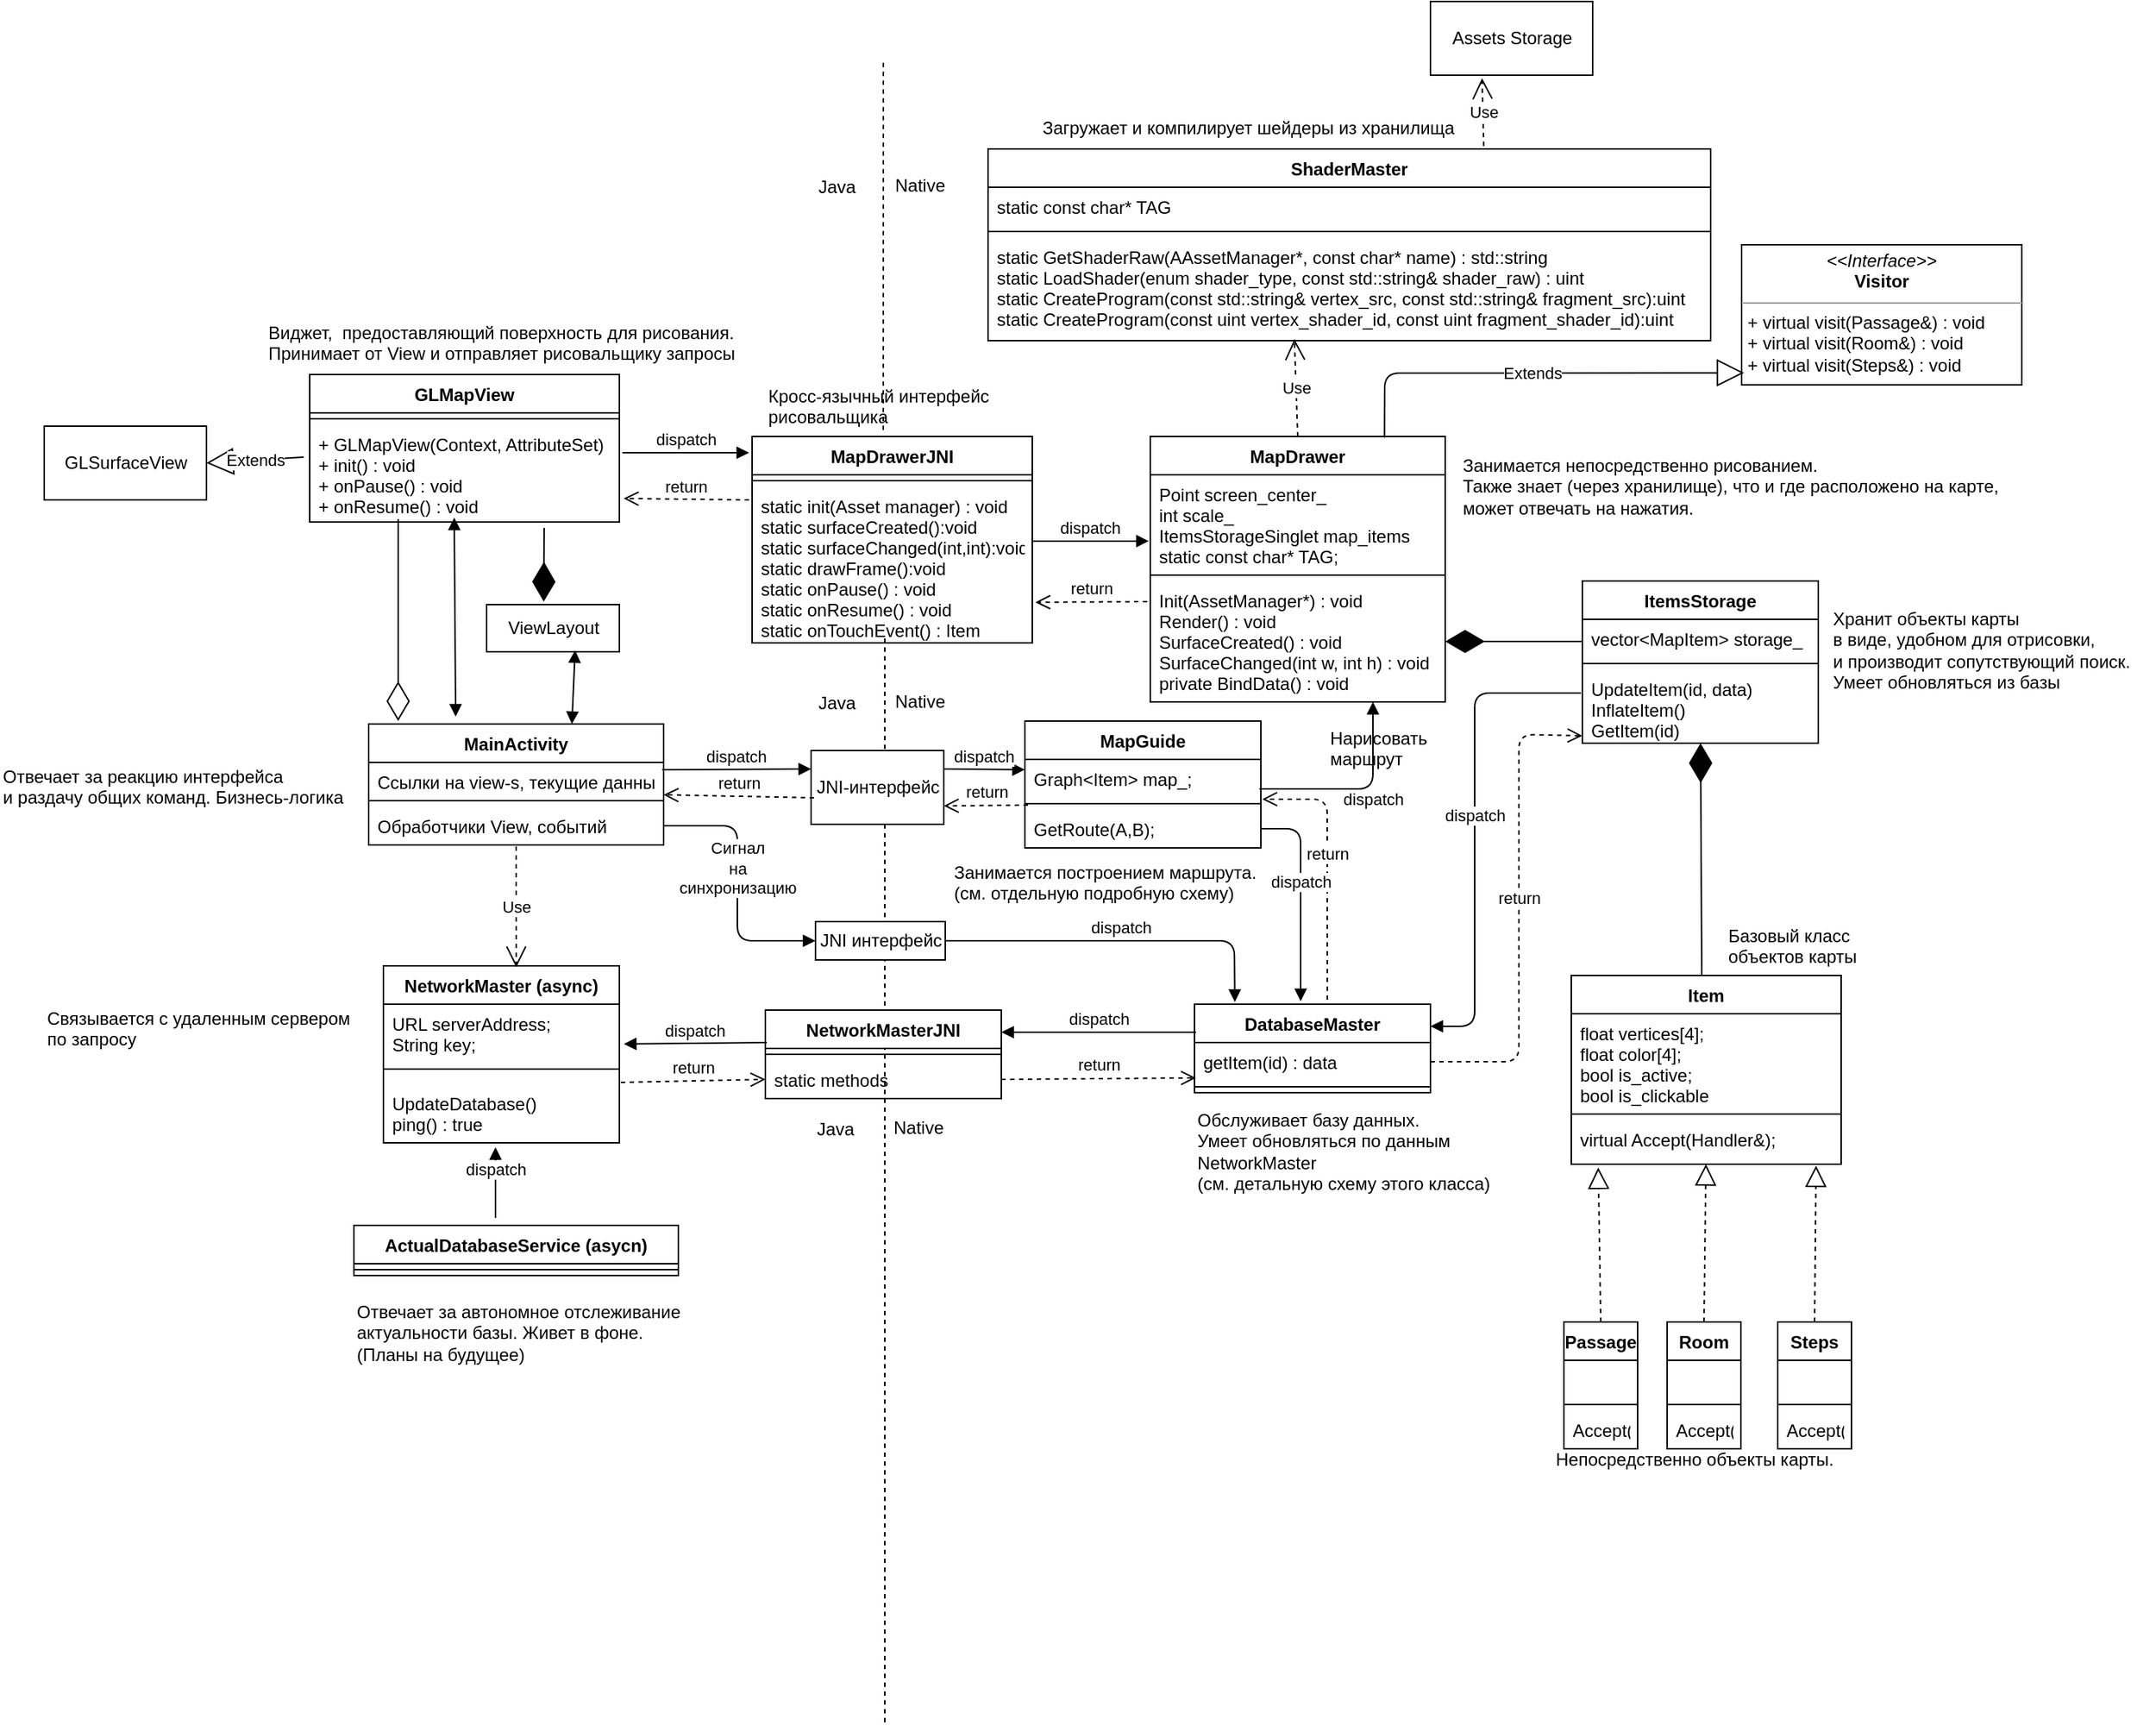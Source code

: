 <mxfile version="10.6.3" type="github"><diagram id="JObJFHsDsAyNmRAxUqJW" name="Page-1"><mxGraphModel dx="1478" dy="1519" grid="1" gridSize="10" guides="1" tooltips="1" connect="1" arrows="1" fold="1" page="1" pageScale="1" pageWidth="827" pageHeight="1169" math="0" shadow="0"><root><mxCell id="0"/><mxCell id="1" parent="0"/><mxCell id="-09ubPwVREnSHtqxiurW-2" value="MainActivity" style="swimlane;fontStyle=1;align=center;verticalAlign=top;childLayout=stackLayout;horizontal=1;startSize=26;horizontalStack=0;resizeParent=1;resizeParentMax=0;resizeLast=0;collapsible=1;marginBottom=0;" parent="1" vertex="1"><mxGeometry x="110" y="100" width="200" height="82" as="geometry"/></mxCell><mxCell id="-09ubPwVREnSHtqxiurW-3" value="Ссылки на view-s, текущие данные" style="text;strokeColor=none;fillColor=none;align=left;verticalAlign=top;spacingLeft=4;spacingRight=4;overflow=hidden;rotatable=0;points=[[0,0.5],[1,0.5]];portConstraint=eastwest;" parent="-09ubPwVREnSHtqxiurW-2" vertex="1"><mxGeometry y="26" width="200" height="22" as="geometry"/></mxCell><mxCell id="-09ubPwVREnSHtqxiurW-4" value="" style="line;strokeWidth=1;fillColor=none;align=left;verticalAlign=middle;spacingTop=-1;spacingLeft=3;spacingRight=3;rotatable=0;labelPosition=right;points=[];portConstraint=eastwest;" parent="-09ubPwVREnSHtqxiurW-2" vertex="1"><mxGeometry y="48" width="200" height="8" as="geometry"/></mxCell><mxCell id="-09ubPwVREnSHtqxiurW-5" value="Обработчики View, событий" style="text;strokeColor=none;fillColor=none;align=left;verticalAlign=top;spacingLeft=4;spacingRight=4;overflow=hidden;rotatable=0;points=[[0,0.5],[1,0.5]];portConstraint=eastwest;" parent="-09ubPwVREnSHtqxiurW-2" vertex="1"><mxGeometry y="56" width="200" height="26" as="geometry"/></mxCell><mxCell id="D-iuBu81aCTmKDNgx_cH-1" value="MapDrawer" style="swimlane;fontStyle=1;align=center;verticalAlign=top;childLayout=stackLayout;horizontal=1;startSize=26;horizontalStack=0;resizeParent=1;resizeParentMax=0;resizeLast=0;collapsible=1;marginBottom=0;" parent="1" vertex="1"><mxGeometry x="640" y="-95" width="200" height="180" as="geometry"/></mxCell><mxCell id="D-iuBu81aCTmKDNgx_cH-2" value="Point screen_center_&#10;int scale_&#10;ItemsStorageSinglet map_items&#10;static const char* TAG;" style="text;strokeColor=none;fillColor=none;align=left;verticalAlign=top;spacingLeft=4;spacingRight=4;overflow=hidden;rotatable=0;points=[[0,0.5],[1,0.5]];portConstraint=eastwest;" parent="D-iuBu81aCTmKDNgx_cH-1" vertex="1"><mxGeometry y="26" width="200" height="64" as="geometry"/></mxCell><mxCell id="D-iuBu81aCTmKDNgx_cH-3" value="" style="line;strokeWidth=1;fillColor=none;align=left;verticalAlign=middle;spacingTop=-1;spacingLeft=3;spacingRight=3;rotatable=0;labelPosition=right;points=[];portConstraint=eastwest;" parent="D-iuBu81aCTmKDNgx_cH-1" vertex="1"><mxGeometry y="90" width="200" height="8" as="geometry"/></mxCell><mxCell id="D-iuBu81aCTmKDNgx_cH-4" value="Init(AssetManager*) : void&#10;Render() : void&#10;SurfaceCreated() : void&#10;SurfaceChanged(int w, int h) : void&#10;private BindData() : void&#10;&#10;" style="text;strokeColor=none;fillColor=none;align=left;verticalAlign=top;spacingLeft=4;spacingRight=4;overflow=hidden;rotatable=0;points=[[0,0.5],[1,0.5]];portConstraint=eastwest;" parent="D-iuBu81aCTmKDNgx_cH-1" vertex="1"><mxGeometry y="98" width="200" height="82" as="geometry"/></mxCell><mxCell id="D-iuBu81aCTmKDNgx_cH-6" value="ItemsStorage&#10;&#10;" style="swimlane;fontStyle=1;align=center;verticalAlign=top;childLayout=stackLayout;horizontal=1;startSize=26;horizontalStack=0;resizeParent=1;resizeParentMax=0;resizeLast=0;collapsible=1;marginBottom=0;" parent="1" vertex="1"><mxGeometry x="933" y="3" width="160" height="110" as="geometry"/></mxCell><mxCell id="D-iuBu81aCTmKDNgx_cH-7" value="vector&lt;MapItem&gt; storage_&#10;" style="text;strokeColor=none;fillColor=none;align=left;verticalAlign=top;spacingLeft=4;spacingRight=4;overflow=hidden;rotatable=0;points=[[0,0.5],[1,0.5]];portConstraint=eastwest;" parent="D-iuBu81aCTmKDNgx_cH-6" vertex="1"><mxGeometry y="26" width="160" height="26" as="geometry"/></mxCell><mxCell id="D-iuBu81aCTmKDNgx_cH-8" value="" style="line;strokeWidth=1;fillColor=none;align=left;verticalAlign=middle;spacingTop=-1;spacingLeft=3;spacingRight=3;rotatable=0;labelPosition=right;points=[];portConstraint=eastwest;" parent="D-iuBu81aCTmKDNgx_cH-6" vertex="1"><mxGeometry y="52" width="160" height="8" as="geometry"/></mxCell><mxCell id="D-iuBu81aCTmKDNgx_cH-9" value="UpdateItem(id, data)&#10;InflateItem()&#10;GetItem(id)&#10;" style="text;strokeColor=none;fillColor=none;align=left;verticalAlign=top;spacingLeft=4;spacingRight=4;overflow=hidden;rotatable=0;points=[[0,0.5],[1,0.5]];portConstraint=eastwest;" parent="D-iuBu81aCTmKDNgx_cH-6" vertex="1"><mxGeometry y="60" width="160" height="50" as="geometry"/></mxCell><mxCell id="D-iuBu81aCTmKDNgx_cH-11" value="Item&#10;&#10;" style="swimlane;fontStyle=1;align=center;verticalAlign=top;childLayout=stackLayout;horizontal=1;startSize=26;horizontalStack=0;resizeParent=1;resizeParentMax=0;resizeLast=0;collapsible=1;marginBottom=0;" parent="1" vertex="1"><mxGeometry x="925.5" y="270.5" width="183" height="128" as="geometry"/></mxCell><mxCell id="D-iuBu81aCTmKDNgx_cH-12" value="float vertices[4];&#10;float color[4];&#10;bool is_active;&#10;bool is_clickable" style="text;strokeColor=none;fillColor=none;align=left;verticalAlign=top;spacingLeft=4;spacingRight=4;overflow=hidden;rotatable=0;points=[[0,0.5],[1,0.5]];portConstraint=eastwest;" parent="D-iuBu81aCTmKDNgx_cH-11" vertex="1"><mxGeometry y="26" width="183" height="64" as="geometry"/></mxCell><mxCell id="D-iuBu81aCTmKDNgx_cH-13" value="" style="line;strokeWidth=1;fillColor=none;align=left;verticalAlign=middle;spacingTop=-1;spacingLeft=3;spacingRight=3;rotatable=0;labelPosition=right;points=[];portConstraint=eastwest;" parent="D-iuBu81aCTmKDNgx_cH-11" vertex="1"><mxGeometry y="90" width="183" height="8" as="geometry"/></mxCell><mxCell id="D-iuBu81aCTmKDNgx_cH-14" value="virtual Accept(Handler&amp;);" style="text;strokeColor=none;fillColor=none;align=left;verticalAlign=top;spacingLeft=4;spacingRight=4;overflow=hidden;rotatable=0;points=[[0,0.5],[1,0.5]];portConstraint=eastwest;" parent="D-iuBu81aCTmKDNgx_cH-11" vertex="1"><mxGeometry y="98" width="183" height="30" as="geometry"/></mxCell><mxCell id="D-iuBu81aCTmKDNgx_cH-15" value="" style="endArrow=diamondThin;endFill=1;endSize=24;html=1;" parent="1" target="D-iuBu81aCTmKDNgx_cH-9" edge="1"><mxGeometry width="160" relative="1" as="geometry"><mxPoint x="1014" y="271" as="sourcePoint"/><mxPoint x="722" y="359" as="targetPoint"/></mxGeometry></mxCell><mxCell id="D-iuBu81aCTmKDNgx_cH-16" value="Passage" style="swimlane;fontStyle=1;align=center;verticalAlign=top;childLayout=stackLayout;horizontal=1;startSize=26;horizontalStack=0;resizeParent=1;resizeParentMax=0;resizeLast=0;collapsible=1;marginBottom=0;" parent="1" vertex="1"><mxGeometry x="920.5" y="505.5" width="50" height="86" as="geometry"/></mxCell><mxCell id="D-iuBu81aCTmKDNgx_cH-17" value=" " style="text;strokeColor=none;fillColor=none;align=left;verticalAlign=top;spacingLeft=4;spacingRight=4;overflow=hidden;rotatable=0;points=[[0,0.5],[1,0.5]];portConstraint=eastwest;" parent="D-iuBu81aCTmKDNgx_cH-16" vertex="1"><mxGeometry y="26" width="50" height="26" as="geometry"/></mxCell><mxCell id="D-iuBu81aCTmKDNgx_cH-18" value="" style="line;strokeWidth=1;fillColor=none;align=left;verticalAlign=middle;spacingTop=-1;spacingLeft=3;spacingRight=3;rotatable=0;labelPosition=right;points=[];portConstraint=eastwest;" parent="D-iuBu81aCTmKDNgx_cH-16" vertex="1"><mxGeometry y="52" width="50" height="8" as="geometry"/></mxCell><mxCell id="D-iuBu81aCTmKDNgx_cH-19" value="Accept()" style="text;strokeColor=none;fillColor=none;align=left;verticalAlign=top;spacingLeft=4;spacingRight=4;overflow=hidden;rotatable=0;points=[[0,0.5],[1,0.5]];portConstraint=eastwest;" parent="D-iuBu81aCTmKDNgx_cH-16" vertex="1"><mxGeometry y="60" width="50" height="26" as="geometry"/></mxCell><mxCell id="D-iuBu81aCTmKDNgx_cH-20" value="Room" style="swimlane;fontStyle=1;align=center;verticalAlign=top;childLayout=stackLayout;horizontal=1;startSize=26;horizontalStack=0;resizeParent=1;resizeParentMax=0;resizeLast=0;collapsible=1;marginBottom=0;" parent="1" vertex="1"><mxGeometry x="990.5" y="505.5" width="50" height="86" as="geometry"/></mxCell><mxCell id="D-iuBu81aCTmKDNgx_cH-21" value=" " style="text;strokeColor=none;fillColor=none;align=left;verticalAlign=top;spacingLeft=4;spacingRight=4;overflow=hidden;rotatable=0;points=[[0,0.5],[1,0.5]];portConstraint=eastwest;" parent="D-iuBu81aCTmKDNgx_cH-20" vertex="1"><mxGeometry y="26" width="50" height="26" as="geometry"/></mxCell><mxCell id="D-iuBu81aCTmKDNgx_cH-22" value="" style="line;strokeWidth=1;fillColor=none;align=left;verticalAlign=middle;spacingTop=-1;spacingLeft=3;spacingRight=3;rotatable=0;labelPosition=right;points=[];portConstraint=eastwest;" parent="D-iuBu81aCTmKDNgx_cH-20" vertex="1"><mxGeometry y="52" width="50" height="8" as="geometry"/></mxCell><mxCell id="D-iuBu81aCTmKDNgx_cH-23" value="Accept()" style="text;strokeColor=none;fillColor=none;align=left;verticalAlign=top;spacingLeft=4;spacingRight=4;overflow=hidden;rotatable=0;points=[[0,0.5],[1,0.5]];portConstraint=eastwest;" parent="D-iuBu81aCTmKDNgx_cH-20" vertex="1"><mxGeometry y="60" width="50" height="26" as="geometry"/></mxCell><mxCell id="D-iuBu81aCTmKDNgx_cH-24" value="Steps&#10;&#10;" style="swimlane;fontStyle=1;align=center;verticalAlign=top;childLayout=stackLayout;horizontal=1;startSize=26;horizontalStack=0;resizeParent=1;resizeParentMax=0;resizeLast=0;collapsible=1;marginBottom=0;" parent="1" vertex="1"><mxGeometry x="1065.5" y="505.5" width="50" height="86" as="geometry"/></mxCell><mxCell id="D-iuBu81aCTmKDNgx_cH-25" value=" " style="text;strokeColor=none;fillColor=none;align=left;verticalAlign=top;spacingLeft=4;spacingRight=4;overflow=hidden;rotatable=0;points=[[0,0.5],[1,0.5]];portConstraint=eastwest;" parent="D-iuBu81aCTmKDNgx_cH-24" vertex="1"><mxGeometry y="26" width="50" height="26" as="geometry"/></mxCell><mxCell id="D-iuBu81aCTmKDNgx_cH-26" value="" style="line;strokeWidth=1;fillColor=none;align=left;verticalAlign=middle;spacingTop=-1;spacingLeft=3;spacingRight=3;rotatable=0;labelPosition=right;points=[];portConstraint=eastwest;" parent="D-iuBu81aCTmKDNgx_cH-24" vertex="1"><mxGeometry y="52" width="50" height="8" as="geometry"/></mxCell><mxCell id="D-iuBu81aCTmKDNgx_cH-27" value="Accept()" style="text;strokeColor=none;fillColor=none;align=left;verticalAlign=top;spacingLeft=4;spacingRight=4;overflow=hidden;rotatable=0;points=[[0,0.5],[1,0.5]];portConstraint=eastwest;" parent="D-iuBu81aCTmKDNgx_cH-24" vertex="1"><mxGeometry y="60" width="50" height="26" as="geometry"/></mxCell><mxCell id="D-iuBu81aCTmKDNgx_cH-30" value="" style="endArrow=block;dashed=1;endFill=0;endSize=12;html=1;exitX=0.5;exitY=0;exitDx=0;exitDy=0;entryX=0.907;entryY=1.033;entryDx=0;entryDy=0;entryPerimeter=0;" parent="1" source="D-iuBu81aCTmKDNgx_cH-24" target="D-iuBu81aCTmKDNgx_cH-14" edge="1"><mxGeometry width="160" relative="1" as="geometry"><mxPoint x="820" y="615" as="sourcePoint"/><mxPoint x="800" y="546" as="targetPoint"/><Array as="points"/></mxGeometry></mxCell><mxCell id="D-iuBu81aCTmKDNgx_cH-33" value="" style="endArrow=block;dashed=1;endFill=0;endSize=12;html=1;exitX=0.5;exitY=0;exitDx=0;exitDy=0;entryX=0.1;entryY=1.077;entryDx=0;entryDy=0;entryPerimeter=0;" parent="1" source="D-iuBu81aCTmKDNgx_cH-16" target="D-iuBu81aCTmKDNgx_cH-14" edge="1"><mxGeometry width="160" relative="1" as="geometry"><mxPoint x="470" y="595" as="sourcePoint"/><mxPoint x="659" y="614" as="targetPoint"/><Array as="points"/></mxGeometry></mxCell><mxCell id="D-iuBu81aCTmKDNgx_cH-34" value="" style="endArrow=block;dashed=1;endFill=0;endSize=12;html=1;exitX=0.5;exitY=0;exitDx=0;exitDy=0;" parent="1" source="D-iuBu81aCTmKDNgx_cH-20" target="D-iuBu81aCTmKDNgx_cH-14" edge="1"><mxGeometry width="160" relative="1" as="geometry"><mxPoint x="650" y="635" as="sourcePoint"/><mxPoint x="707" y="546" as="targetPoint"/></mxGeometry></mxCell><mxCell id="D-iuBu81aCTmKDNgx_cH-39" value="ActualDatabaseService (asycn)" style="swimlane;fontStyle=1;align=center;verticalAlign=top;childLayout=stackLayout;horizontal=1;startSize=26;horizontalStack=0;resizeParent=1;resizeParentMax=0;resizeLast=0;collapsible=1;marginBottom=0;" parent="1" vertex="1"><mxGeometry x="100" y="440" width="220" height="34" as="geometry"/></mxCell><mxCell id="D-iuBu81aCTmKDNgx_cH-41" value="" style="line;strokeWidth=1;fillColor=none;align=left;verticalAlign=middle;spacingTop=-1;spacingLeft=3;spacingRight=3;rotatable=0;labelPosition=right;points=[];portConstraint=eastwest;" parent="D-iuBu81aCTmKDNgx_cH-39" vertex="1"><mxGeometry y="26" width="220" height="8" as="geometry"/></mxCell><mxCell id="D-iuBu81aCTmKDNgx_cH-43" value="ViewLayout&lt;br&gt;" style="html=1;" parent="1" vertex="1"><mxGeometry x="190" y="19" width="90" height="32" as="geometry"/></mxCell><mxCell id="D-iuBu81aCTmKDNgx_cH-44" value="" style="endArrow=block;startArrow=block;endFill=1;startFill=1;html=1;entryX=0.689;entryY=0;entryDx=0;entryDy=0;entryPerimeter=0;" parent="1" target="-09ubPwVREnSHtqxiurW-2" edge="1"><mxGeometry width="160" relative="1" as="geometry"><mxPoint x="250" y="50" as="sourcePoint"/><mxPoint x="193" y="100" as="targetPoint"/></mxGeometry></mxCell><mxCell id="D-iuBu81aCTmKDNgx_cH-53" value="NetworkMaster (async)&#10;" style="swimlane;fontStyle=1;align=center;verticalAlign=top;childLayout=stackLayout;horizontal=1;startSize=26;horizontalStack=0;resizeParent=1;resizeParentMax=0;resizeLast=0;collapsible=1;marginBottom=0;" parent="1" vertex="1"><mxGeometry x="120" y="264" width="160" height="120" as="geometry"/></mxCell><mxCell id="D-iuBu81aCTmKDNgx_cH-54" value="URL serverAddress;&#10;String key;&#10;" style="text;strokeColor=none;fillColor=none;align=left;verticalAlign=top;spacingLeft=4;spacingRight=4;overflow=hidden;rotatable=0;points=[[0,0.5],[1,0.5]];portConstraint=eastwest;" parent="D-iuBu81aCTmKDNgx_cH-53" vertex="1"><mxGeometry y="26" width="160" height="34" as="geometry"/></mxCell><mxCell id="D-iuBu81aCTmKDNgx_cH-55" value="" style="line;strokeWidth=1;fillColor=none;align=left;verticalAlign=middle;spacingTop=-1;spacingLeft=3;spacingRight=3;rotatable=0;labelPosition=right;points=[];portConstraint=eastwest;" parent="D-iuBu81aCTmKDNgx_cH-53" vertex="1"><mxGeometry y="60" width="160" height="20" as="geometry"/></mxCell><mxCell id="D-iuBu81aCTmKDNgx_cH-56" value="UpdateDatabase()&#10;ping() : true&#10;" style="text;strokeColor=none;fillColor=none;align=left;verticalAlign=top;spacingLeft=4;spacingRight=4;overflow=hidden;rotatable=0;points=[[0,0.5],[1,0.5]];portConstraint=eastwest;" parent="D-iuBu81aCTmKDNgx_cH-53" vertex="1"><mxGeometry y="80" width="160" height="40" as="geometry"/></mxCell><mxCell id="D-iuBu81aCTmKDNgx_cH-45" value="DatabaseMaster" style="swimlane;fontStyle=1;align=center;verticalAlign=top;childLayout=stackLayout;horizontal=1;startSize=26;horizontalStack=0;resizeParent=1;resizeParentMax=0;resizeLast=0;collapsible=1;marginBottom=0;" parent="1" vertex="1"><mxGeometry x="670" y="290" width="160" height="60" as="geometry"/></mxCell><mxCell id="D-iuBu81aCTmKDNgx_cH-46" value="getItem(id) : data" style="text;strokeColor=none;fillColor=none;align=left;verticalAlign=top;spacingLeft=4;spacingRight=4;overflow=hidden;rotatable=0;points=[[0,0.5],[1,0.5]];portConstraint=eastwest;" parent="D-iuBu81aCTmKDNgx_cH-45" vertex="1"><mxGeometry y="26" width="160" height="26" as="geometry"/></mxCell><mxCell id="D-iuBu81aCTmKDNgx_cH-47" value="" style="line;strokeWidth=1;fillColor=none;align=left;verticalAlign=middle;spacingTop=-1;spacingLeft=3;spacingRight=3;rotatable=0;labelPosition=right;points=[];portConstraint=eastwest;" parent="D-iuBu81aCTmKDNgx_cH-45" vertex="1"><mxGeometry y="52" width="160" height="8" as="geometry"/></mxCell><mxCell id="D-iuBu81aCTmKDNgx_cH-66" value="" style="endArrow=diamondThin;endFill=1;endSize=24;html=1;entryX=0.43;entryY=-0.062;entryDx=0;entryDy=0;entryPerimeter=0;" parent="1" target="D-iuBu81aCTmKDNgx_cH-43" edge="1"><mxGeometry width="160" relative="1" as="geometry"><mxPoint x="229" y="-33" as="sourcePoint"/><mxPoint x="120" as="targetPoint"/></mxGeometry></mxCell><mxCell id="D-iuBu81aCTmKDNgx_cH-74" value="MapGuide" style="swimlane;fontStyle=1;align=center;verticalAlign=top;childLayout=stackLayout;horizontal=1;startSize=26;horizontalStack=0;resizeParent=1;resizeParentMax=0;resizeLast=0;collapsible=1;marginBottom=0;" parent="1" vertex="1"><mxGeometry x="555" y="98" width="160" height="86" as="geometry"/></mxCell><mxCell id="D-iuBu81aCTmKDNgx_cH-75" value="Graph&lt;Item&gt; map_;" style="text;strokeColor=none;fillColor=none;align=left;verticalAlign=top;spacingLeft=4;spacingRight=4;overflow=hidden;rotatable=0;points=[[0,0.5],[1,0.5]];portConstraint=eastwest;" parent="D-iuBu81aCTmKDNgx_cH-74" vertex="1"><mxGeometry y="26" width="160" height="26" as="geometry"/></mxCell><mxCell id="D-iuBu81aCTmKDNgx_cH-76" value="" style="line;strokeWidth=1;fillColor=none;align=left;verticalAlign=middle;spacingTop=-1;spacingLeft=3;spacingRight=3;rotatable=0;labelPosition=right;points=[];portConstraint=eastwest;" parent="D-iuBu81aCTmKDNgx_cH-74" vertex="1"><mxGeometry y="52" width="160" height="8" as="geometry"/></mxCell><mxCell id="D-iuBu81aCTmKDNgx_cH-77" value="GetRoute(A,B);" style="text;strokeColor=none;fillColor=none;align=left;verticalAlign=top;spacingLeft=4;spacingRight=4;overflow=hidden;rotatable=0;points=[[0,0.5],[1,0.5]];portConstraint=eastwest;" parent="D-iuBu81aCTmKDNgx_cH-74" vertex="1"><mxGeometry y="60" width="160" height="26" as="geometry"/></mxCell><mxCell id="Pc6tidjPxC1GmrW9i4BO-1" value="GLSurfaceView&lt;br&gt;" style="html=1;" parent="1" vertex="1"><mxGeometry x="-110" y="-102" width="110" height="50" as="geometry"/></mxCell><mxCell id="Pc6tidjPxC1GmrW9i4BO-2" value="Extends" style="endArrow=block;endSize=16;endFill=0;html=1;exitX=-0.019;exitY=0.333;exitDx=0;exitDy=0;entryX=1;entryY=0.5;entryDx=0;entryDy=0;exitPerimeter=0;" parent="1" source="Pc6tidjPxC1GmrW9i4BO-46" target="Pc6tidjPxC1GmrW9i4BO-1" edge="1"><mxGeometry width="160" relative="1" as="geometry"><mxPoint x="190" y="-80" as="sourcePoint"/><mxPoint x="400" y="-120" as="targetPoint"/></mxGeometry></mxCell><mxCell id="Pc6tidjPxC1GmrW9i4BO-4" value="MapDrawerJNI" style="swimlane;fontStyle=1;align=center;verticalAlign=top;childLayout=stackLayout;horizontal=1;startSize=26;horizontalStack=0;resizeParent=1;resizeParentMax=0;resizeLast=0;collapsible=1;marginBottom=0;" parent="1" vertex="1"><mxGeometry x="370" y="-95" width="190" height="140" as="geometry"/></mxCell><mxCell id="Pc6tidjPxC1GmrW9i4BO-6" value="" style="line;strokeWidth=1;fillColor=none;align=left;verticalAlign=middle;spacingTop=-1;spacingLeft=3;spacingRight=3;rotatable=0;labelPosition=right;points=[];portConstraint=eastwest;" parent="Pc6tidjPxC1GmrW9i4BO-4" vertex="1"><mxGeometry y="26" width="190" height="8" as="geometry"/></mxCell><mxCell id="Pc6tidjPxC1GmrW9i4BO-7" value="static init(Asset manager) : void&#10;static surfaceCreated():void&#10;static surfaceChanged(int,int):void&#10;static drawFrame():void&#10;static onPause() : void&#10;static onResume() : void&#10;static onTouchEvent() : Item&#10;" style="text;strokeColor=none;fillColor=none;align=left;verticalAlign=top;spacingLeft=4;spacingRight=4;overflow=hidden;rotatable=0;points=[[0,0.5],[1,0.5]];portConstraint=eastwest;" parent="Pc6tidjPxC1GmrW9i4BO-4" vertex="1"><mxGeometry y="34" width="190" height="106" as="geometry"/></mxCell><mxCell id="Pc6tidjPxC1GmrW9i4BO-12" value="ShaderMaster" style="swimlane;fontStyle=1;align=center;verticalAlign=top;childLayout=stackLayout;horizontal=1;startSize=26;horizontalStack=0;resizeParent=1;resizeParentMax=0;resizeLast=0;collapsible=1;marginBottom=0;" parent="1" vertex="1"><mxGeometry x="530" y="-290" width="490" height="130" as="geometry"/></mxCell><mxCell id="Pc6tidjPxC1GmrW9i4BO-13" value="static const char* TAG" style="text;strokeColor=none;fillColor=none;align=left;verticalAlign=top;spacingLeft=4;spacingRight=4;overflow=hidden;rotatable=0;points=[[0,0.5],[1,0.5]];portConstraint=eastwest;" parent="Pc6tidjPxC1GmrW9i4BO-12" vertex="1"><mxGeometry y="26" width="490" height="26" as="geometry"/></mxCell><mxCell id="Pc6tidjPxC1GmrW9i4BO-14" value="" style="line;strokeWidth=1;fillColor=none;align=left;verticalAlign=middle;spacingTop=-1;spacingLeft=3;spacingRight=3;rotatable=0;labelPosition=right;points=[];portConstraint=eastwest;" parent="Pc6tidjPxC1GmrW9i4BO-12" vertex="1"><mxGeometry y="52" width="490" height="8" as="geometry"/></mxCell><mxCell id="Pc6tidjPxC1GmrW9i4BO-15" value="static GetShaderRaw(AAssetManager*, const char* name) : std::string&#10;static LoadShader(enum shader_type, const std::string&amp; shader_raw) : uint&#10;static CreateProgram(const std::string&amp; vertex_src, const std::string&amp; fragment_src):uint&#10;static CreateProgram(const uint vertex_shader_id, const uint fragment_shader_id):uint&#10;" style="text;strokeColor=none;fillColor=none;align=left;verticalAlign=top;spacingLeft=4;spacingRight=4;overflow=hidden;rotatable=0;points=[[0,0.5],[1,0.5]];portConstraint=eastwest;" parent="Pc6tidjPxC1GmrW9i4BO-12" vertex="1"><mxGeometry y="60" width="490" height="70" as="geometry"/></mxCell><mxCell id="Pc6tidjPxC1GmrW9i4BO-16" value="Use" style="endArrow=open;endSize=12;dashed=1;html=1;exitX=0.5;exitY=0;exitDx=0;exitDy=0;entryX=0.424;entryY=0.986;entryDx=0;entryDy=0;entryPerimeter=0;" parent="1" source="D-iuBu81aCTmKDNgx_cH-1" target="Pc6tidjPxC1GmrW9i4BO-15" edge="1"><mxGeometry width="160" relative="1" as="geometry"><mxPoint x="570" y="-120" as="sourcePoint"/><mxPoint x="740" y="-157" as="targetPoint"/></mxGeometry></mxCell><mxCell id="Pc6tidjPxC1GmrW9i4BO-18" value="dispatch" style="html=1;verticalAlign=bottom;endArrow=block;exitX=1.01;exitY=0.288;exitDx=0;exitDy=0;exitPerimeter=0;" parent="1" source="Pc6tidjPxC1GmrW9i4BO-46" edge="1"><mxGeometry width="80" relative="1" as="geometry"><mxPoint x="245" y="-55" as="sourcePoint"/><mxPoint x="368" y="-84" as="targetPoint"/></mxGeometry></mxCell><mxCell id="Pc6tidjPxC1GmrW9i4BO-19" value="dispatch" style="html=1;verticalAlign=bottom;endArrow=block;entryX=-0.005;entryY=0.703;entryDx=0;entryDy=0;entryPerimeter=0;" parent="1" target="D-iuBu81aCTmKDNgx_cH-2" edge="1"><mxGeometry width="80" relative="1" as="geometry"><mxPoint x="560" y="-24" as="sourcePoint"/><mxPoint x="640" y="-30" as="targetPoint"/></mxGeometry></mxCell><mxCell id="Pc6tidjPxC1GmrW9i4BO-22" value="" style="endArrow=none;dashed=1;html=1;" parent="1" edge="1"><mxGeometry width="50" height="50" relative="1" as="geometry"><mxPoint x="460" y="777" as="sourcePoint"/><mxPoint x="460" y="40" as="targetPoint"/></mxGeometry></mxCell><mxCell id="Pc6tidjPxC1GmrW9i4BO-25" value="Java" style="text;html=1;resizable=0;points=[];autosize=1;align=left;verticalAlign=top;spacingTop=-4;" parent="1" vertex="1"><mxGeometry x="413" y="-274" width="40" height="20" as="geometry"/></mxCell><mxCell id="Pc6tidjPxC1GmrW9i4BO-26" value="Native&lt;br&gt;" style="text;html=1;resizable=0;points=[];autosize=1;align=left;verticalAlign=top;spacingTop=-4;" parent="1" vertex="1"><mxGeometry x="465" y="-275" width="50" height="20" as="geometry"/></mxCell><mxCell id="Pc6tidjPxC1GmrW9i4BO-28" value="Java" style="text;html=1;resizable=0;points=[];autosize=1;align=left;verticalAlign=top;spacingTop=-4;" parent="1" vertex="1"><mxGeometry x="413" y="75.5" width="40" height="20" as="geometry"/></mxCell><mxCell id="Pc6tidjPxC1GmrW9i4BO-29" value="Native&lt;br&gt;" style="text;html=1;resizable=0;points=[];autosize=1;align=left;verticalAlign=top;spacingTop=-4;" parent="1" vertex="1"><mxGeometry x="465" y="74.5" width="50" height="20" as="geometry"/></mxCell><mxCell id="Pc6tidjPxC1GmrW9i4BO-31" value="Java" style="text;html=1;resizable=0;points=[];autosize=1;align=left;verticalAlign=top;spacingTop=-4;" parent="1" vertex="1"><mxGeometry x="412" y="365" width="40" height="20" as="geometry"/></mxCell><mxCell id="Pc6tidjPxC1GmrW9i4BO-32" value="Native&lt;br&gt;" style="text;html=1;resizable=0;points=[];autosize=1;align=left;verticalAlign=top;spacingTop=-4;" parent="1" vertex="1"><mxGeometry x="464" y="364" width="50" height="20" as="geometry"/></mxCell><mxCell id="Pc6tidjPxC1GmrW9i4BO-33" value="" style="endArrow=none;dashed=1;html=1;exitX=0.468;exitY=-0.031;exitDx=0;exitDy=0;exitPerimeter=0;" parent="1" source="Pc6tidjPxC1GmrW9i4BO-4" edge="1"><mxGeometry width="50" height="50" relative="1" as="geometry"><mxPoint x="440" y="-300" as="sourcePoint"/><mxPoint x="459" y="-350" as="targetPoint"/></mxGeometry></mxCell><mxCell id="Pc6tidjPxC1GmrW9i4BO-35" value="Assets Storage" style="html=1;" parent="1" vertex="1"><mxGeometry x="830" y="-390" width="110" height="50" as="geometry"/></mxCell><mxCell id="Pc6tidjPxC1GmrW9i4BO-36" value="Use" style="endArrow=open;endSize=12;dashed=1;html=1;exitX=0.686;exitY=-0.015;exitDx=0;exitDy=0;exitPerimeter=0;entryX=0.318;entryY=1.04;entryDx=0;entryDy=0;entryPerimeter=0;" parent="1" source="Pc6tidjPxC1GmrW9i4BO-12" target="Pc6tidjPxC1GmrW9i4BO-35" edge="1"><mxGeometry width="160" relative="1" as="geometry"><mxPoint x="820" y="-300" as="sourcePoint"/><mxPoint x="980" y="-300" as="targetPoint"/></mxGeometry></mxCell><mxCell id="Pc6tidjPxC1GmrW9i4BO-43" value="GLMapView" style="swimlane;fontStyle=1;align=center;verticalAlign=top;childLayout=stackLayout;horizontal=1;startSize=26;horizontalStack=0;resizeParent=1;resizeParentMax=0;resizeLast=0;collapsible=1;marginBottom=0;" parent="1" vertex="1"><mxGeometry x="70" y="-137" width="210" height="100" as="geometry"/></mxCell><mxCell id="Pc6tidjPxC1GmrW9i4BO-45" value="" style="line;strokeWidth=1;fillColor=none;align=left;verticalAlign=middle;spacingTop=-1;spacingLeft=3;spacingRight=3;rotatable=0;labelPosition=right;points=[];portConstraint=eastwest;" parent="Pc6tidjPxC1GmrW9i4BO-43" vertex="1"><mxGeometry y="26" width="210" height="8" as="geometry"/></mxCell><mxCell id="Pc6tidjPxC1GmrW9i4BO-46" value="+ GLMapView(Context, AttributeSet)&#10;+ init() : void&#10;+ onPause() : void&#10;+ onResume() : void&#10;" style="text;strokeColor=none;fillColor=none;align=left;verticalAlign=top;spacingLeft=4;spacingRight=4;overflow=hidden;rotatable=0;points=[[0,0.5],[1,0.5]];portConstraint=eastwest;" parent="Pc6tidjPxC1GmrW9i4BO-43" vertex="1"><mxGeometry y="34" width="210" height="66" as="geometry"/></mxCell><mxCell id="JPQQ3kPfXirKGYswanKx-2" value="Виджет,&amp;nbsp; предоставляющий поверхность для рисования.&lt;br&gt;Принимает от View и отправляет рисовальщику запросы&lt;br&gt;" style="text;html=1;resizable=0;points=[];autosize=1;align=left;verticalAlign=top;spacingTop=-4;" parent="1" vertex="1"><mxGeometry x="40" y="-175" width="330" height="30" as="geometry"/></mxCell><mxCell id="JPQQ3kPfXirKGYswanKx-5" value="Отвечает за реакцию интерфейса&lt;br&gt;и раздачу общих команд. Бизнесь-логика&lt;br&gt;" style="text;html=1;resizable=0;points=[];autosize=1;align=left;verticalAlign=top;spacingTop=-4;" parent="1" vertex="1"><mxGeometry x="-140" y="126" width="250" height="30" as="geometry"/></mxCell><mxCell id="JPQQ3kPfXirKGYswanKx-7" value="Кросс-язычный интерфейс&lt;br&gt;рисовальщика&lt;br&gt;" style="text;html=1;resizable=0;points=[];autosize=1;align=left;verticalAlign=top;spacingTop=-4;" parent="1" vertex="1"><mxGeometry x="379" y="-132" width="170" height="30" as="geometry"/></mxCell><mxCell id="JPQQ3kPfXirKGYswanKx-8" value="Занимается непосредственно рисованием.&lt;br&gt;Также знает (через хранилище), что и где расположено на карте,&lt;br&gt;может отвечать на нажатия.&lt;br&gt;" style="text;html=1;resizable=0;points=[];autosize=1;align=left;verticalAlign=top;spacingTop=-4;" parent="1" vertex="1"><mxGeometry x="850" y="-85" width="380" height="40" as="geometry"/></mxCell><mxCell id="JPQQ3kPfXirKGYswanKx-9" value="Загружает и компилирует шейдеры из хранилища" style="text;html=1;resizable=0;points=[];autosize=1;align=left;verticalAlign=top;spacingTop=-4;" parent="1" vertex="1"><mxGeometry x="565" y="-314" width="290" height="20" as="geometry"/></mxCell><mxCell id="JPQQ3kPfXirKGYswanKx-12" value="Хранит объекты карты&lt;br&gt;в виде, удобном для отрисовки,&lt;br&gt;и производит сопутствующий поиск.&lt;br&gt;Умеет обновляться из базы&lt;br&gt;" style="text;html=1;resizable=0;points=[];autosize=1;align=left;verticalAlign=top;spacingTop=-4;" parent="1" vertex="1"><mxGeometry x="1101" y="19" width="220" height="60" as="geometry"/></mxCell><mxCell id="JPQQ3kPfXirKGYswanKx-14" value="Связывается с удаленным сервером&lt;br&gt;по запросу&lt;br&gt;" style="text;html=1;resizable=0;points=[];autosize=1;align=left;verticalAlign=top;spacingTop=-4;" parent="1" vertex="1"><mxGeometry x="-110" y="290" width="220" height="30" as="geometry"/></mxCell><mxCell id="JPQQ3kPfXirKGYswanKx-15" value="Отвечает за автономное отслеживание&lt;br&gt;актуальности базы. Живет в фоне.&lt;br&gt;(Планы на будущее)&lt;br&gt;" style="text;html=1;resizable=0;points=[];autosize=1;align=left;verticalAlign=top;spacingTop=-4;" parent="1" vertex="1"><mxGeometry x="100" y="489" width="240" height="40" as="geometry"/></mxCell><mxCell id="JPQQ3kPfXirKGYswanKx-16" value="Обслуживает базу данных.&amp;nbsp;&lt;br&gt;Умеет обновляться по данным&lt;br&gt;NetworkMaster&lt;br&gt;(см. детальную схему этого класса)&lt;br&gt;" style="text;html=1;resizable=0;points=[];autosize=1;align=left;verticalAlign=top;spacingTop=-4;" parent="1" vertex="1"><mxGeometry x="670" y="358.5" width="210" height="60" as="geometry"/></mxCell><mxCell id="JPQQ3kPfXirKGYswanKx-17" value="Базовый класс&lt;br&gt;объектов карты&lt;br&gt;" style="text;html=1;resizable=0;points=[];autosize=1;align=left;verticalAlign=top;spacingTop=-4;" parent="1" vertex="1"><mxGeometry x="1030" y="234" width="100" height="30" as="geometry"/></mxCell><mxCell id="JPQQ3kPfXirKGYswanKx-18" value="Непосредственно объекты карты." style="text;html=1;resizable=0;points=[];autosize=1;align=left;verticalAlign=top;spacingTop=-4;" parent="1" vertex="1"><mxGeometry x="913" y="588.5" width="200" height="20" as="geometry"/></mxCell><mxCell id="JPQQ3kPfXirKGYswanKx-23" value="Занимается построением маршрута.&lt;br&gt;(см. отдельную подробную схему)&lt;br&gt;" style="text;html=1;resizable=0;points=[];autosize=1;align=left;verticalAlign=top;spacingTop=-4;" parent="1" vertex="1"><mxGeometry x="505" y="191" width="220" height="30" as="geometry"/></mxCell><mxCell id="JPQQ3kPfXirKGYswanKx-28" value="" style="endArrow=diamondThin;endFill=0;endSize=24;html=1;" parent="1" edge="1"><mxGeometry width="160" relative="1" as="geometry"><mxPoint x="130" y="-39" as="sourcePoint"/><mxPoint x="130" y="98" as="targetPoint"/></mxGeometry></mxCell><mxCell id="JPQQ3kPfXirKGYswanKx-30" value="return" style="html=1;verticalAlign=bottom;endArrow=open;dashed=1;endSize=8;entryX=1.011;entryY=0.74;entryDx=0;entryDy=0;entryPerimeter=0;" parent="1" target="Pc6tidjPxC1GmrW9i4BO-7" edge="1"><mxGeometry relative="1" as="geometry"><mxPoint x="638" y="17" as="sourcePoint"/><mxPoint x="580" y="10" as="targetPoint"/></mxGeometry></mxCell><mxCell id="JPQQ3kPfXirKGYswanKx-31" value="return" style="html=1;verticalAlign=bottom;endArrow=open;dashed=1;endSize=8;exitX=-0.011;exitY=0.085;exitDx=0;exitDy=0;exitPerimeter=0;entryX=1.014;entryY=0.758;entryDx=0;entryDy=0;entryPerimeter=0;" parent="1" source="Pc6tidjPxC1GmrW9i4BO-7" target="Pc6tidjPxC1GmrW9i4BO-46" edge="1"><mxGeometry relative="1" as="geometry"><mxPoint x="380" y="-10" as="sourcePoint"/><mxPoint x="300" y="-10" as="targetPoint"/></mxGeometry></mxCell><mxCell id="JPQQ3kPfXirKGYswanKx-32" value="" style="endArrow=block;startArrow=block;endFill=1;startFill=1;html=1;" parent="1" edge="1"><mxGeometry width="160" relative="1" as="geometry"><mxPoint x="168" y="-40" as="sourcePoint"/><mxPoint x="169" y="95" as="targetPoint"/></mxGeometry></mxCell><mxCell id="JPQQ3kPfXirKGYswanKx-36" value="JNI-интерфейс" style="html=1;" parent="1" vertex="1"><mxGeometry x="410" y="118" width="90" height="50" as="geometry"/></mxCell><mxCell id="JPQQ3kPfXirKGYswanKx-37" value="return" style="html=1;verticalAlign=bottom;endArrow=open;dashed=1;endSize=8;exitX=0.022;exitY=0.64;exitDx=0;exitDy=0;exitPerimeter=0;" parent="1" source="JPQQ3kPfXirKGYswanKx-36" edge="1"><mxGeometry relative="1" as="geometry"><mxPoint x="380" y="150" as="sourcePoint"/><mxPoint x="310" y="148" as="targetPoint"/></mxGeometry></mxCell><mxCell id="JPQQ3kPfXirKGYswanKx-38" value="return" style="html=1;verticalAlign=bottom;endArrow=open;dashed=1;endSize=8;entryX=1;entryY=0.75;entryDx=0;entryDy=0;exitX=0.013;exitY=0.625;exitDx=0;exitDy=0;exitPerimeter=0;" parent="1" source="D-iuBu81aCTmKDNgx_cH-76" target="JPQQ3kPfXirKGYswanKx-36" edge="1"><mxGeometry relative="1" as="geometry"><mxPoint x="590" y="150" as="sourcePoint"/><mxPoint x="510" y="150" as="targetPoint"/></mxGeometry></mxCell><mxCell id="JPQQ3kPfXirKGYswanKx-41" value="dispatch" style="html=1;verticalAlign=bottom;endArrow=block;entryX=0;entryY=0.25;entryDx=0;entryDy=0;" parent="1" target="JPQQ3kPfXirKGYswanKx-36" edge="1"><mxGeometry width="80" relative="1" as="geometry"><mxPoint x="309" y="131" as="sourcePoint"/><mxPoint x="390" y="90" as="targetPoint"/></mxGeometry></mxCell><mxCell id="JPQQ3kPfXirKGYswanKx-42" value="dispatch" style="html=1;verticalAlign=bottom;endArrow=block;exitX=1;exitY=0.25;exitDx=0;exitDy=0;entryX=0;entryY=0.269;entryDx=0;entryDy=0;entryPerimeter=0;" parent="1" source="JPQQ3kPfXirKGYswanKx-36" target="D-iuBu81aCTmKDNgx_cH-75" edge="1"><mxGeometry width="80" relative="1" as="geometry"><mxPoint x="510" y="130" as="sourcePoint"/><mxPoint x="555" y="129" as="targetPoint"/></mxGeometry></mxCell><mxCell id="qHB8C9PgJTkX2A1gQH0t-1" value="dispatch" style="html=1;verticalAlign=bottom;endArrow=block;exitX=0.994;exitY=0.769;exitDx=0;exitDy=0;exitPerimeter=0;entryX=0.755;entryY=1;entryDx=0;entryDy=0;entryPerimeter=0;" parent="1" source="D-iuBu81aCTmKDNgx_cH-75" target="D-iuBu81aCTmKDNgx_cH-4" edge="1"><mxGeometry x="0.132" y="-16" width="80" relative="1" as="geometry"><mxPoint x="750" y="140" as="sourcePoint"/><mxPoint x="830" y="140" as="targetPoint"/><Array as="points"><mxPoint x="791" y="144"/></Array><mxPoint x="-16" y="16" as="offset"/></mxGeometry></mxCell><mxCell id="qHB8C9PgJTkX2A1gQH0t-2" value="return" style="html=1;verticalAlign=bottom;endArrow=open;dashed=1;endSize=8;exitX=1;exitY=0.5;exitDx=0;exitDy=0;entryX=0;entryY=0.9;entryDx=0;entryDy=0;entryPerimeter=0;" parent="1" source="D-iuBu81aCTmKDNgx_cH-46" target="D-iuBu81aCTmKDNgx_cH-9" edge="1"><mxGeometry relative="1" as="geometry"><mxPoint x="950" y="220" as="sourcePoint"/><mxPoint x="931" y="107" as="targetPoint"/><Array as="points"><mxPoint x="890" y="329"/><mxPoint x="890" y="107"/></Array></mxGeometry></mxCell><mxCell id="qHB8C9PgJTkX2A1gQH0t-3" value="return" style="html=1;verticalAlign=bottom;endArrow=open;dashed=1;endSize=8;exitX=0.563;exitY=-0.05;exitDx=0;exitDy=0;exitPerimeter=0;entryX=1.006;entryY=1.038;entryDx=0;entryDy=0;entryPerimeter=0;" parent="1" source="D-iuBu81aCTmKDNgx_cH-45" target="D-iuBu81aCTmKDNgx_cH-75" edge="1"><mxGeometry relative="1" as="geometry"><mxPoint x="840" y="200" as="sourcePoint"/><mxPoint x="760" y="200" as="targetPoint"/><Array as="points"><mxPoint x="760" y="151"/></Array></mxGeometry></mxCell><mxCell id="qHB8C9PgJTkX2A1gQH0t-4" value="dispatch" style="html=1;verticalAlign=bottom;endArrow=block;entryX=0.45;entryY=-0.033;entryDx=0;entryDy=0;exitX=1;exitY=0.5;exitDx=0;exitDy=0;entryPerimeter=0;" parent="1" source="D-iuBu81aCTmKDNgx_cH-77" target="D-iuBu81aCTmKDNgx_cH-45" edge="1"><mxGeometry width="80" relative="1" as="geometry"><mxPoint x="720" y="180" as="sourcePoint"/><mxPoint x="800" y="180" as="targetPoint"/><Array as="points"><mxPoint x="742" y="171"/></Array></mxGeometry></mxCell><mxCell id="qHB8C9PgJTkX2A1gQH0t-7" value="dispatch" style="html=1;verticalAlign=bottom;endArrow=block;exitX=-0.006;exitY=0.32;exitDx=0;exitDy=0;exitPerimeter=0;entryX=1;entryY=0.25;entryDx=0;entryDy=0;" parent="1" source="D-iuBu81aCTmKDNgx_cH-9" target="D-iuBu81aCTmKDNgx_cH-45" edge="1"><mxGeometry width="80" relative="1" as="geometry"><mxPoint x="800" y="390" as="sourcePoint"/><mxPoint x="880" y="390" as="targetPoint"/><Array as="points"><mxPoint x="860" y="79"/><mxPoint x="860" y="305"/></Array></mxGeometry></mxCell><mxCell id="qHB8C9PgJTkX2A1gQH0t-9" value="NetworkMasterJNI" style="swimlane;fontStyle=1;align=center;verticalAlign=top;childLayout=stackLayout;horizontal=1;startSize=26;horizontalStack=0;resizeParent=1;resizeParentMax=0;resizeLast=0;collapsible=1;marginBottom=0;" parent="1" vertex="1"><mxGeometry x="379" y="294" width="160" height="60" as="geometry"/></mxCell><mxCell id="qHB8C9PgJTkX2A1gQH0t-11" value="" style="line;strokeWidth=1;fillColor=none;align=left;verticalAlign=middle;spacingTop=-1;spacingLeft=3;spacingRight=3;rotatable=0;labelPosition=right;points=[];portConstraint=eastwest;" parent="qHB8C9PgJTkX2A1gQH0t-9" vertex="1"><mxGeometry y="26" width="160" height="8" as="geometry"/></mxCell><mxCell id="qHB8C9PgJTkX2A1gQH0t-12" value="static methods" style="text;strokeColor=none;fillColor=none;align=left;verticalAlign=top;spacingLeft=4;spacingRight=4;overflow=hidden;rotatable=0;points=[[0,0.5],[1,0.5]];portConstraint=eastwest;" parent="qHB8C9PgJTkX2A1gQH0t-9" vertex="1"><mxGeometry y="34" width="160" height="26" as="geometry"/></mxCell><mxCell id="qHB8C9PgJTkX2A1gQH0t-13" value="dispatch" style="html=1;verticalAlign=bottom;endArrow=block;" parent="1" edge="1"><mxGeometry width="80" relative="1" as="geometry"><mxPoint x="671" y="309" as="sourcePoint"/><mxPoint x="539" y="309" as="targetPoint"/></mxGeometry></mxCell><mxCell id="qHB8C9PgJTkX2A1gQH0t-14" value="dispatch" style="html=1;verticalAlign=bottom;endArrow=block;entryX=1.019;entryY=0.794;entryDx=0;entryDy=0;entryPerimeter=0;exitX=0.006;exitY=0.367;exitDx=0;exitDy=0;exitPerimeter=0;" parent="1" source="qHB8C9PgJTkX2A1gQH0t-9" target="D-iuBu81aCTmKDNgx_cH-54" edge="1"><mxGeometry width="80" relative="1" as="geometry"><mxPoint x="360" y="250" as="sourcePoint"/><mxPoint x="440" y="250" as="targetPoint"/></mxGeometry></mxCell><mxCell id="qHB8C9PgJTkX2A1gQH0t-15" value="return" style="html=1;verticalAlign=bottom;endArrow=open;dashed=1;endSize=8;exitX=1.006;exitY=-0.025;exitDx=0;exitDy=0;exitPerimeter=0;entryX=0;entryY=0.5;entryDx=0;entryDy=0;" parent="1" source="D-iuBu81aCTmKDNgx_cH-56" target="qHB8C9PgJTkX2A1gQH0t-12" edge="1"><mxGeometry relative="1" as="geometry"><mxPoint x="420" y="420" as="sourcePoint"/><mxPoint x="340" y="420" as="targetPoint"/></mxGeometry></mxCell><mxCell id="qHB8C9PgJTkX2A1gQH0t-16" value="return" style="html=1;verticalAlign=bottom;endArrow=open;dashed=1;endSize=8;exitX=1;exitY=0.5;exitDx=0;exitDy=0;entryX=0.006;entryY=0.923;entryDx=0;entryDy=0;entryPerimeter=0;" parent="1" source="qHB8C9PgJTkX2A1gQH0t-12" target="D-iuBu81aCTmKDNgx_cH-46" edge="1"><mxGeometry relative="1" as="geometry"><mxPoint x="650" y="380" as="sourcePoint"/><mxPoint x="570" y="380" as="targetPoint"/></mxGeometry></mxCell><mxCell id="qHB8C9PgJTkX2A1gQH0t-17" value="dispatch" style="html=1;verticalAlign=bottom;endArrow=block;entryX=0.475;entryY=1.075;entryDx=0;entryDy=0;entryPerimeter=0;" parent="1" target="D-iuBu81aCTmKDNgx_cH-56" edge="1"><mxGeometry width="80" relative="1" as="geometry"><mxPoint x="196" y="435" as="sourcePoint"/><mxPoint x="130" y="420" as="targetPoint"/></mxGeometry></mxCell><mxCell id="qHB8C9PgJTkX2A1gQH0t-18" value="Use" style="endArrow=open;endSize=12;dashed=1;html=1;entryX=0.563;entryY=0.008;entryDx=0;entryDy=0;entryPerimeter=0;exitX=0.5;exitY=1.038;exitDx=0;exitDy=0;exitPerimeter=0;" parent="1" source="-09ubPwVREnSHtqxiurW-5" target="D-iuBu81aCTmKDNgx_cH-53" edge="1"><mxGeometry width="160" relative="1" as="geometry"><mxPoint x="210" y="200" as="sourcePoint"/><mxPoint x="370" y="200" as="targetPoint"/></mxGeometry></mxCell><mxCell id="qHB8C9PgJTkX2A1gQH0t-19" value="Нарисовать&lt;br&gt;маршрут" style="text;html=1;resizable=0;points=[];autosize=1;align=left;verticalAlign=top;spacingTop=-4;" parent="1" vertex="1"><mxGeometry x="760" y="100" width="80" height="30" as="geometry"/></mxCell><mxCell id="qHB8C9PgJTkX2A1gQH0t-22" value="JNI интерфейс" style="html=1;" parent="1" vertex="1"><mxGeometry x="413" y="234" width="88" height="26" as="geometry"/></mxCell><mxCell id="qHB8C9PgJTkX2A1gQH0t-23" value="dispatch" style="html=1;verticalAlign=bottom;endArrow=block;exitX=1;exitY=0.5;exitDx=0;exitDy=0;entryX=0.171;entryY=-0.025;entryDx=0;entryDy=0;entryPerimeter=0;" parent="1" source="qHB8C9PgJTkX2A1gQH0t-22" target="D-iuBu81aCTmKDNgx_cH-45" edge="1"><mxGeometry width="80" relative="1" as="geometry"><mxPoint x="530" y="260" as="sourcePoint"/><mxPoint x="610" y="260" as="targetPoint"/><Array as="points"><mxPoint x="697" y="247"/></Array></mxGeometry></mxCell><mxCell id="qHB8C9PgJTkX2A1gQH0t-24" value="Сигнал&lt;br&gt;на&lt;br&gt;синхронизацию&lt;br&gt;" style="html=1;verticalAlign=bottom;endArrow=block;exitX=1;exitY=0.5;exitDx=0;exitDy=0;entryX=0;entryY=0.5;entryDx=0;entryDy=0;" parent="1" source="-09ubPwVREnSHtqxiurW-5" target="qHB8C9PgJTkX2A1gQH0t-22" edge="1"><mxGeometry x="0.116" width="80" relative="1" as="geometry"><mxPoint x="330" y="180" as="sourcePoint"/><mxPoint x="410" y="180" as="targetPoint"/><Array as="points"><mxPoint x="360" y="169"/><mxPoint x="360" y="247"/></Array><mxPoint as="offset"/></mxGeometry></mxCell><mxCell id="qHB8C9PgJTkX2A1gQH0t-28" value="" style="endArrow=diamondThin;endFill=1;endSize=24;html=1;entryX=1;entryY=0.5;entryDx=0;entryDy=0;" parent="1" target="D-iuBu81aCTmKDNgx_cH-4" edge="1"><mxGeometry width="160" relative="1" as="geometry"><mxPoint x="933" y="44" as="sourcePoint"/><mxPoint x="1200" y="-20" as="targetPoint"/></mxGeometry></mxCell><mxCell id="Y9Wr7yfUY7GaLpJ3R2B--2" value="&lt;p style=&quot;margin: 0px ; margin-top: 4px ; text-align: center&quot;&gt;&lt;i&gt;&amp;lt;&amp;lt;Interface&amp;gt;&amp;gt;&lt;/i&gt;&lt;br&gt;&lt;b&gt;Visitor&lt;/b&gt;&lt;/p&gt;&lt;hr size=&quot;1&quot;&gt;&lt;p style=&quot;margin: 0px ; margin-left: 4px&quot;&gt;&lt;span&gt;+ virtual visit(Passage&amp;amp;) : void&lt;/span&gt;&lt;/p&gt;&lt;p style=&quot;margin: 0px ; margin-left: 4px&quot;&gt;&lt;span&gt;+ virtual visit(Room&amp;amp;) : void&lt;/span&gt;&lt;/p&gt;&lt;p style=&quot;margin: 0px ; margin-left: 4px&quot;&gt;&lt;span&gt;+ virtual visit(Steps&amp;amp;) : void&lt;/span&gt;&lt;/p&gt;" style="verticalAlign=top;align=left;overflow=fill;fontSize=12;fontFamily=Helvetica;html=1;" parent="1" vertex="1"><mxGeometry x="1041" y="-225" width="190" height="95" as="geometry"/></mxCell><mxCell id="Y9Wr7yfUY7GaLpJ3R2B--3" value="Extends" style="endArrow=block;endSize=16;endFill=0;html=1;exitX=0.794;exitY=0.004;exitDx=0;exitDy=0;exitPerimeter=0;entryX=0.009;entryY=0.914;entryDx=0;entryDy=0;entryPerimeter=0;" parent="1" source="D-iuBu81aCTmKDNgx_cH-1" target="Y9Wr7yfUY7GaLpJ3R2B--2" edge="1"><mxGeometry width="160" relative="1" as="geometry"><mxPoint x="860" y="-120" as="sourcePoint"/><mxPoint x="1020" y="-120" as="targetPoint"/><Array as="points"><mxPoint x="799" y="-138"/></Array></mxGeometry></mxCell></root></mxGraphModel></diagram></mxfile>